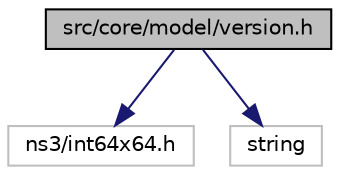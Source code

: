 digraph "src/core/model/version.h"
{
 // LATEX_PDF_SIZE
  edge [fontname="Helvetica",fontsize="10",labelfontname="Helvetica",labelfontsize="10"];
  node [fontname="Helvetica",fontsize="10",shape=record];
  Node1 [label="src/core/model/version.h",height=0.2,width=0.4,color="black", fillcolor="grey75", style="filled", fontcolor="black",tooltip="class ns3::Version definition"];
  Node1 -> Node2 [color="midnightblue",fontsize="10",style="solid",fontname="Helvetica"];
  Node2 [label="ns3/int64x64.h",height=0.2,width=0.4,color="grey75", fillcolor="white", style="filled",tooltip=" "];
  Node1 -> Node3 [color="midnightblue",fontsize="10",style="solid",fontname="Helvetica"];
  Node3 [label="string",height=0.2,width=0.4,color="grey75", fillcolor="white", style="filled",tooltip=" "];
}

